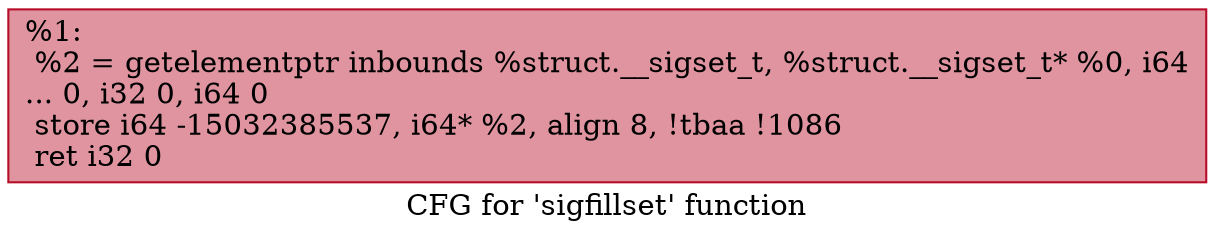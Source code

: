 digraph "CFG for 'sigfillset' function" {
	label="CFG for 'sigfillset' function";

	Node0x23efd30 [shape=record,color="#b70d28ff", style=filled, fillcolor="#b70d2870",label="{%1:\l  %2 = getelementptr inbounds %struct.__sigset_t, %struct.__sigset_t* %0, i64\l... 0, i32 0, i64 0\l  store i64 -15032385537, i64* %2, align 8, !tbaa !1086\l  ret i32 0\l}"];
}

